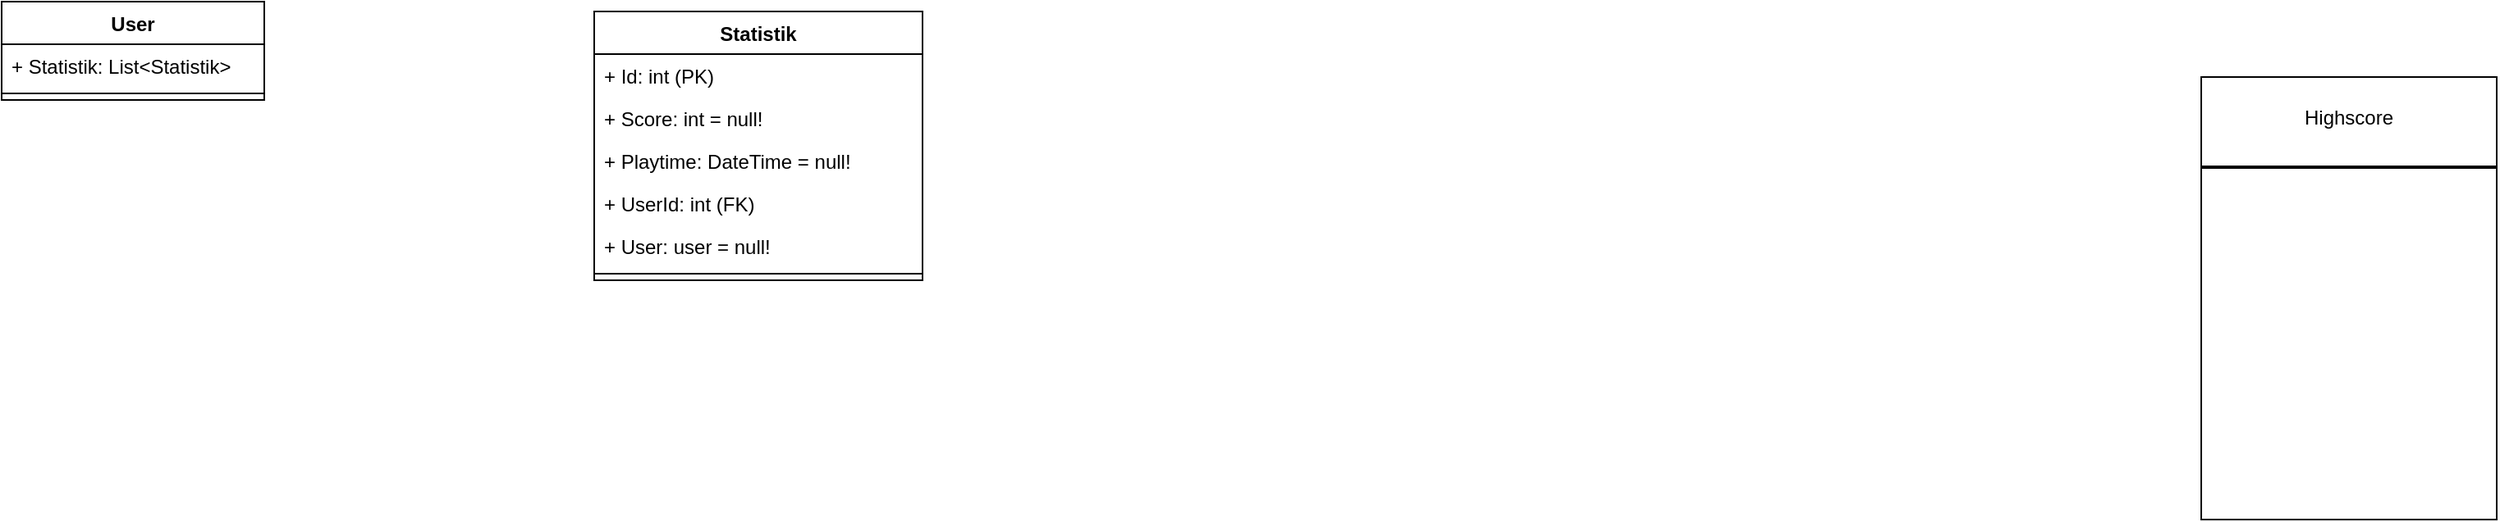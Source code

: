 <mxfile version="23.1.5" type="github">
  <diagram name="Seite-1" id="xjb5QmgcHpM4iNRoJGed">
    <mxGraphModel dx="315" dy="520" grid="1" gridSize="10" guides="1" tooltips="1" connect="1" arrows="1" fold="1" page="1" pageScale="1" pageWidth="827" pageHeight="1169" math="0" shadow="0">
      <root>
        <mxCell id="0" />
        <mxCell id="1" parent="0" />
        <mxCell id="G6OjLGfVXKsIOxzyc3jy-1" value="" style="rounded=0;whiteSpace=wrap;html=1;" vertex="1" parent="1">
          <mxGeometry x="2060" y="210" width="180" height="270" as="geometry" />
        </mxCell>
        <mxCell id="G6OjLGfVXKsIOxzyc3jy-2" value="Highscore" style="text;strokeColor=none;align=center;fillColor=none;html=1;verticalAlign=middle;whiteSpace=wrap;rounded=0;" vertex="1" parent="1">
          <mxGeometry x="2120" y="220" width="60" height="30" as="geometry" />
        </mxCell>
        <mxCell id="G6OjLGfVXKsIOxzyc3jy-7" value="" style="line;strokeWidth=2;html=1;" vertex="1" parent="1">
          <mxGeometry x="2060" y="260" width="180" height="10" as="geometry" />
        </mxCell>
        <mxCell id="G6OjLGfVXKsIOxzyc3jy-8" value="Statistik" style="swimlane;fontStyle=1;align=center;verticalAlign=top;childLayout=stackLayout;horizontal=1;startSize=26;horizontalStack=0;resizeParent=1;resizeParentMax=0;resizeLast=0;collapsible=1;marginBottom=0;whiteSpace=wrap;html=1;" vertex="1" parent="1">
          <mxGeometry x="1081" y="170" width="200" height="164" as="geometry" />
        </mxCell>
        <mxCell id="G6OjLGfVXKsIOxzyc3jy-9" value="+ Id: int (PK)" style="text;strokeColor=none;fillColor=none;align=left;verticalAlign=top;spacingLeft=4;spacingRight=4;overflow=hidden;rotatable=0;points=[[0,0.5],[1,0.5]];portConstraint=eastwest;whiteSpace=wrap;html=1;" vertex="1" parent="G6OjLGfVXKsIOxzyc3jy-8">
          <mxGeometry y="26" width="200" height="26" as="geometry" />
        </mxCell>
        <mxCell id="G6OjLGfVXKsIOxzyc3jy-16" value="+ Score: int = null!" style="text;strokeColor=none;fillColor=none;align=left;verticalAlign=top;spacingLeft=4;spacingRight=4;overflow=hidden;rotatable=0;points=[[0,0.5],[1,0.5]];portConstraint=eastwest;whiteSpace=wrap;html=1;" vertex="1" parent="G6OjLGfVXKsIOxzyc3jy-8">
          <mxGeometry y="52" width="200" height="26" as="geometry" />
        </mxCell>
        <mxCell id="G6OjLGfVXKsIOxzyc3jy-17" value="+ Playtime: DateTime = null!" style="text;strokeColor=none;fillColor=none;align=left;verticalAlign=top;spacingLeft=4;spacingRight=4;overflow=hidden;rotatable=0;points=[[0,0.5],[1,0.5]];portConstraint=eastwest;whiteSpace=wrap;html=1;" vertex="1" parent="G6OjLGfVXKsIOxzyc3jy-8">
          <mxGeometry y="78" width="200" height="26" as="geometry" />
        </mxCell>
        <mxCell id="G6OjLGfVXKsIOxzyc3jy-19" value="+ UserId: int (FK)" style="text;strokeColor=none;fillColor=none;align=left;verticalAlign=top;spacingLeft=4;spacingRight=4;overflow=hidden;rotatable=0;points=[[0,0.5],[1,0.5]];portConstraint=eastwest;whiteSpace=wrap;html=1;" vertex="1" parent="G6OjLGfVXKsIOxzyc3jy-8">
          <mxGeometry y="104" width="200" height="26" as="geometry" />
        </mxCell>
        <mxCell id="G6OjLGfVXKsIOxzyc3jy-18" value="+ User: user = null!" style="text;strokeColor=none;fillColor=none;align=left;verticalAlign=top;spacingLeft=4;spacingRight=4;overflow=hidden;rotatable=0;points=[[0,0.5],[1,0.5]];portConstraint=eastwest;whiteSpace=wrap;html=1;" vertex="1" parent="G6OjLGfVXKsIOxzyc3jy-8">
          <mxGeometry y="130" width="200" height="26" as="geometry" />
        </mxCell>
        <mxCell id="G6OjLGfVXKsIOxzyc3jy-10" value="" style="line;strokeWidth=1;fillColor=none;align=left;verticalAlign=middle;spacingTop=-1;spacingLeft=3;spacingRight=3;rotatable=0;labelPosition=right;points=[];portConstraint=eastwest;strokeColor=inherit;" vertex="1" parent="G6OjLGfVXKsIOxzyc3jy-8">
          <mxGeometry y="156" width="200" height="8" as="geometry" />
        </mxCell>
        <mxCell id="G6OjLGfVXKsIOxzyc3jy-12" value="User" style="swimlane;fontStyle=1;align=center;verticalAlign=top;childLayout=stackLayout;horizontal=1;startSize=26;horizontalStack=0;resizeParent=1;resizeParentMax=0;resizeLast=0;collapsible=1;marginBottom=0;whiteSpace=wrap;html=1;" vertex="1" parent="1">
          <mxGeometry x="720" y="164" width="160" height="60" as="geometry" />
        </mxCell>
        <mxCell id="G6OjLGfVXKsIOxzyc3jy-13" value="+ Statistik: List&amp;lt;Statistik&amp;gt;" style="text;strokeColor=none;fillColor=none;align=left;verticalAlign=top;spacingLeft=4;spacingRight=4;overflow=hidden;rotatable=0;points=[[0,0.5],[1,0.5]];portConstraint=eastwest;whiteSpace=wrap;html=1;" vertex="1" parent="G6OjLGfVXKsIOxzyc3jy-12">
          <mxGeometry y="26" width="160" height="26" as="geometry" />
        </mxCell>
        <mxCell id="G6OjLGfVXKsIOxzyc3jy-14" value="" style="line;strokeWidth=1;fillColor=none;align=left;verticalAlign=middle;spacingTop=-1;spacingLeft=3;spacingRight=3;rotatable=0;labelPosition=right;points=[];portConstraint=eastwest;strokeColor=inherit;" vertex="1" parent="G6OjLGfVXKsIOxzyc3jy-12">
          <mxGeometry y="52" width="160" height="8" as="geometry" />
        </mxCell>
      </root>
    </mxGraphModel>
  </diagram>
</mxfile>
